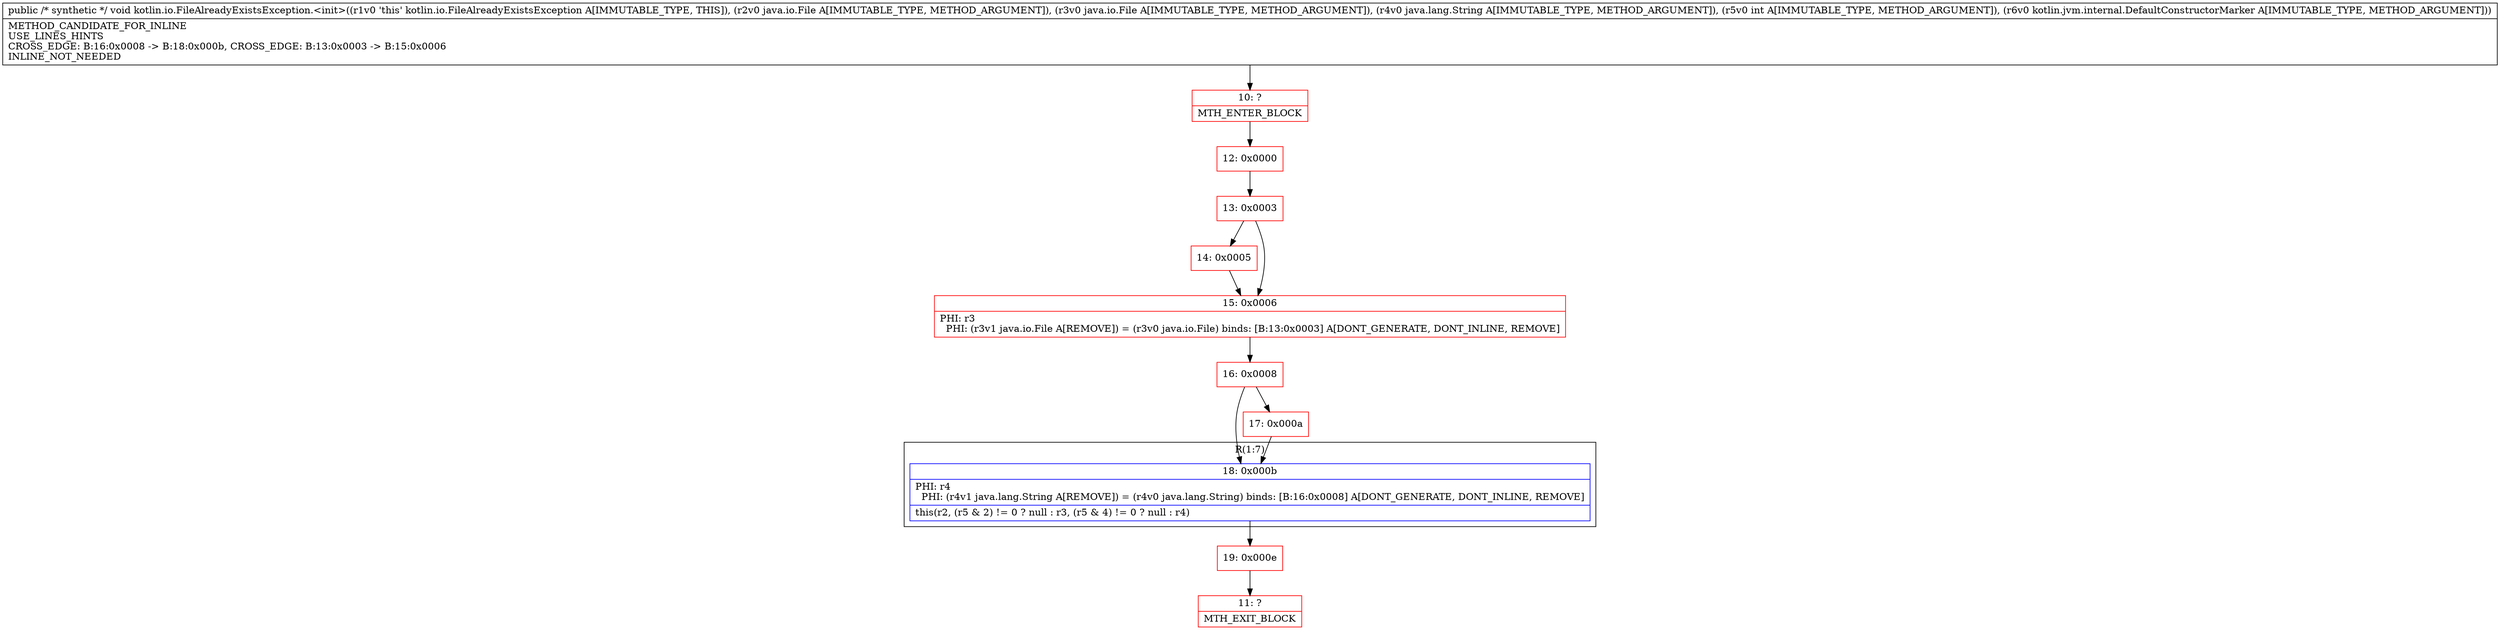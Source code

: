 digraph "CFG forkotlin.io.FileAlreadyExistsException.\<init\>(Ljava\/io\/File;Ljava\/io\/File;Ljava\/lang\/String;ILkotlin\/jvm\/internal\/DefaultConstructorMarker;)V" {
subgraph cluster_Region_1395506288 {
label = "R(1:7)";
node [shape=record,color=blue];
Node_18 [shape=record,label="{18\:\ 0x000b|PHI: r4 \l  PHI: (r4v1 java.lang.String A[REMOVE]) = (r4v0 java.lang.String) binds: [B:16:0x0008] A[DONT_GENERATE, DONT_INLINE, REMOVE]\l|this(r2, (r5 & 2) != 0 ? null : r3, (r5 & 4) != 0 ? null : r4)\l}"];
}
Node_10 [shape=record,color=red,label="{10\:\ ?|MTH_ENTER_BLOCK\l}"];
Node_12 [shape=record,color=red,label="{12\:\ 0x0000}"];
Node_13 [shape=record,color=red,label="{13\:\ 0x0003}"];
Node_14 [shape=record,color=red,label="{14\:\ 0x0005}"];
Node_15 [shape=record,color=red,label="{15\:\ 0x0006|PHI: r3 \l  PHI: (r3v1 java.io.File A[REMOVE]) = (r3v0 java.io.File) binds: [B:13:0x0003] A[DONT_GENERATE, DONT_INLINE, REMOVE]\l}"];
Node_16 [shape=record,color=red,label="{16\:\ 0x0008}"];
Node_17 [shape=record,color=red,label="{17\:\ 0x000a}"];
Node_19 [shape=record,color=red,label="{19\:\ 0x000e}"];
Node_11 [shape=record,color=red,label="{11\:\ ?|MTH_EXIT_BLOCK\l}"];
MethodNode[shape=record,label="{public \/* synthetic *\/ void kotlin.io.FileAlreadyExistsException.\<init\>((r1v0 'this' kotlin.io.FileAlreadyExistsException A[IMMUTABLE_TYPE, THIS]), (r2v0 java.io.File A[IMMUTABLE_TYPE, METHOD_ARGUMENT]), (r3v0 java.io.File A[IMMUTABLE_TYPE, METHOD_ARGUMENT]), (r4v0 java.lang.String A[IMMUTABLE_TYPE, METHOD_ARGUMENT]), (r5v0 int A[IMMUTABLE_TYPE, METHOD_ARGUMENT]), (r6v0 kotlin.jvm.internal.DefaultConstructorMarker A[IMMUTABLE_TYPE, METHOD_ARGUMENT]))  | METHOD_CANDIDATE_FOR_INLINE\lUSE_LINES_HINTS\lCROSS_EDGE: B:16:0x0008 \-\> B:18:0x000b, CROSS_EDGE: B:13:0x0003 \-\> B:15:0x0006\lINLINE_NOT_NEEDED\l}"];
MethodNode -> Node_10;Node_18 -> Node_19;
Node_10 -> Node_12;
Node_12 -> Node_13;
Node_13 -> Node_14;
Node_13 -> Node_15;
Node_14 -> Node_15;
Node_15 -> Node_16;
Node_16 -> Node_17;
Node_16 -> Node_18;
Node_17 -> Node_18;
Node_19 -> Node_11;
}

